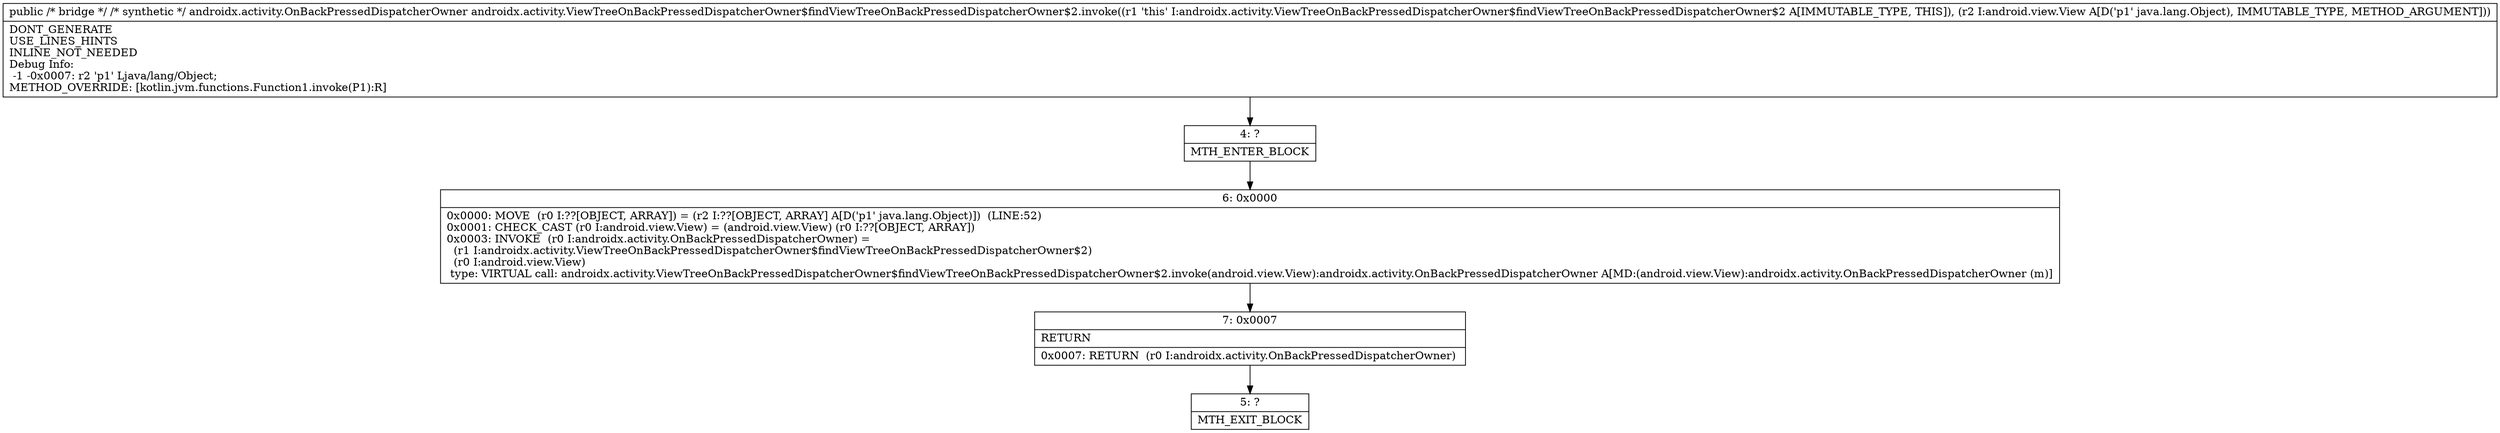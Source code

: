 digraph "CFG forandroidx.activity.ViewTreeOnBackPressedDispatcherOwner$findViewTreeOnBackPressedDispatcherOwner$2.invoke(Ljava\/lang\/Object;)Ljava\/lang\/Object;" {
Node_4 [shape=record,label="{4\:\ ?|MTH_ENTER_BLOCK\l}"];
Node_6 [shape=record,label="{6\:\ 0x0000|0x0000: MOVE  (r0 I:??[OBJECT, ARRAY]) = (r2 I:??[OBJECT, ARRAY] A[D('p1' java.lang.Object)])  (LINE:52)\l0x0001: CHECK_CAST (r0 I:android.view.View) = (android.view.View) (r0 I:??[OBJECT, ARRAY]) \l0x0003: INVOKE  (r0 I:androidx.activity.OnBackPressedDispatcherOwner) = \l  (r1 I:androidx.activity.ViewTreeOnBackPressedDispatcherOwner$findViewTreeOnBackPressedDispatcherOwner$2)\l  (r0 I:android.view.View)\l type: VIRTUAL call: androidx.activity.ViewTreeOnBackPressedDispatcherOwner$findViewTreeOnBackPressedDispatcherOwner$2.invoke(android.view.View):androidx.activity.OnBackPressedDispatcherOwner A[MD:(android.view.View):androidx.activity.OnBackPressedDispatcherOwner (m)]\l}"];
Node_7 [shape=record,label="{7\:\ 0x0007|RETURN\l|0x0007: RETURN  (r0 I:androidx.activity.OnBackPressedDispatcherOwner) \l}"];
Node_5 [shape=record,label="{5\:\ ?|MTH_EXIT_BLOCK\l}"];
MethodNode[shape=record,label="{public \/* bridge *\/ \/* synthetic *\/ androidx.activity.OnBackPressedDispatcherOwner androidx.activity.ViewTreeOnBackPressedDispatcherOwner$findViewTreeOnBackPressedDispatcherOwner$2.invoke((r1 'this' I:androidx.activity.ViewTreeOnBackPressedDispatcherOwner$findViewTreeOnBackPressedDispatcherOwner$2 A[IMMUTABLE_TYPE, THIS]), (r2 I:android.view.View A[D('p1' java.lang.Object), IMMUTABLE_TYPE, METHOD_ARGUMENT]))  | DONT_GENERATE\lUSE_LINES_HINTS\lINLINE_NOT_NEEDED\lDebug Info:\l  \-1 \-0x0007: r2 'p1' Ljava\/lang\/Object;\lMETHOD_OVERRIDE: [kotlin.jvm.functions.Function1.invoke(P1):R]\l}"];
MethodNode -> Node_4;Node_4 -> Node_6;
Node_6 -> Node_7;
Node_7 -> Node_5;
}

